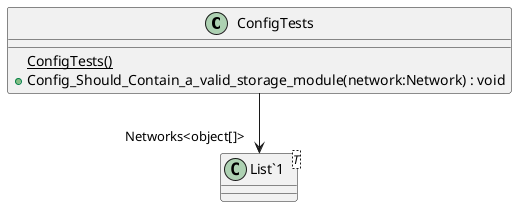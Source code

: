 @startuml
class ConfigTests {
    {static} ConfigTests()
    + Config_Should_Contain_a_valid_storage_module(network:Network) : void
}
class "List`1"<T> {
}
ConfigTests --> "Networks<object[]>" "List`1"
@enduml
